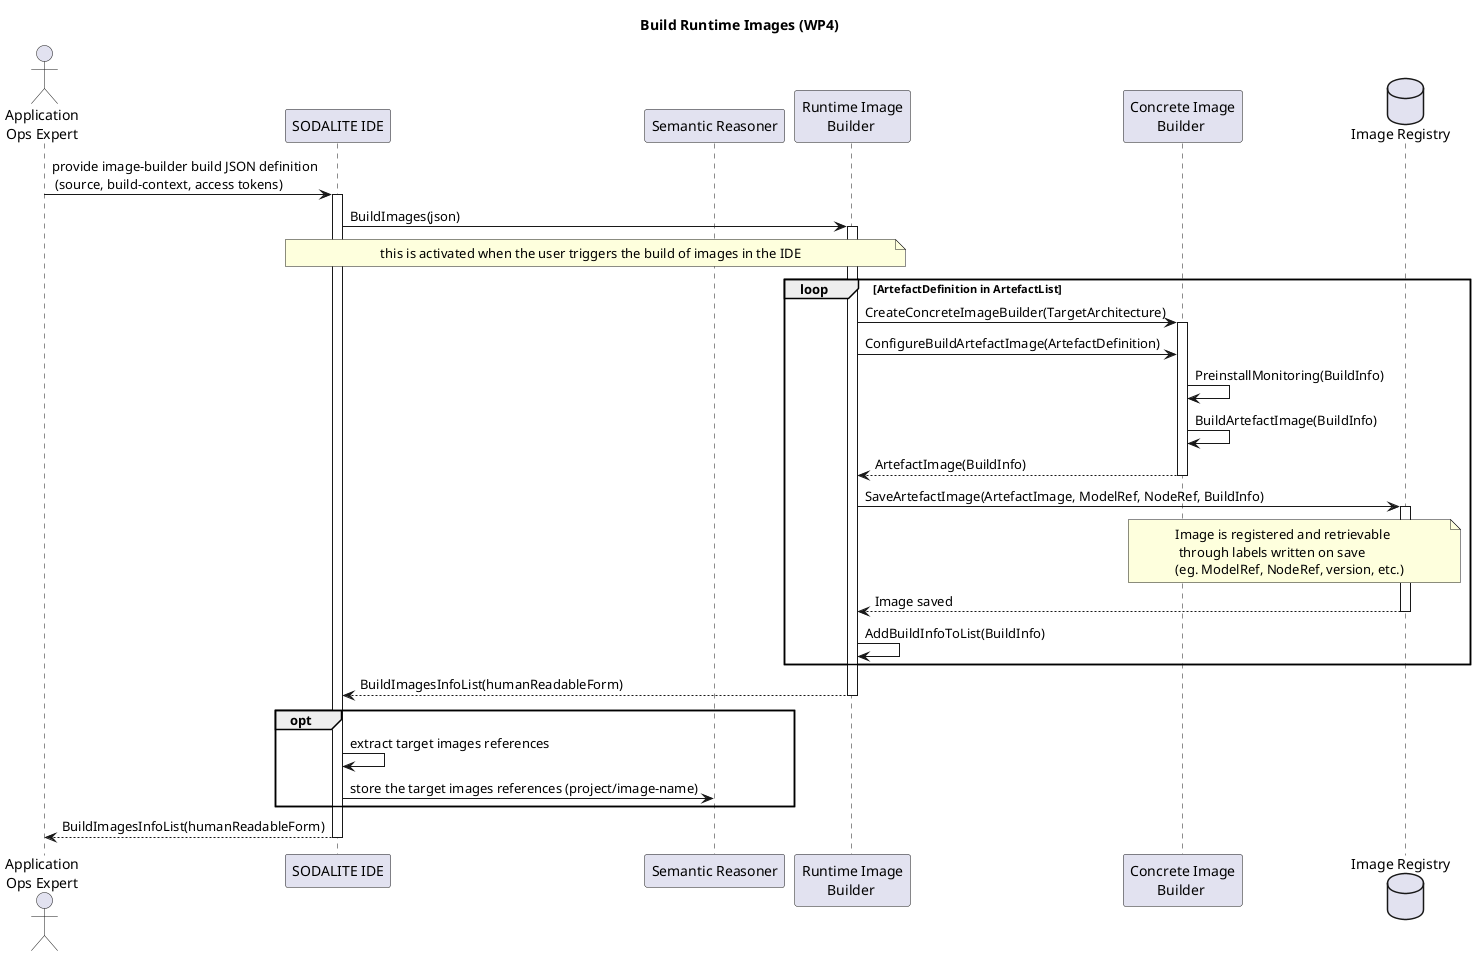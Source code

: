 @startuml

title Build Runtime Images (WP4)

'Define user actors
actor "Application\nOps Expert" as ops
participant "SODALITE IDE" as editor
participant "Semantic Reasoner" as reasoner
participant "Runtime Image\nBuilder " as SRIBC
participant "Concrete Image\nBuilder " as SCIBC
database "Image Registry " as SIIR

ops->editor: provide image-builder build JSON definition \n (source, build-context, access tokens)
activate editor
editor->SRIBC: BuildImages(json)

note over editor, SRIBC: this is activated when the user triggers the build of images in the IDE

activate SRIBC


loop ArtefactDefinition in ArtefactList
    SRIBC->SCIBC: CreateConcreteImageBuilder(TargetArchitecture)
    activate SCIBC
    SRIBC->SCIBC: ConfigureBuildArtefactImage(ArtefactDefinition)
    SCIBC->SCIBC: PreinstallMonitoring(BuildInfo)
    SCIBC->SCIBC: BuildArtefactImage(BuildInfo)
    SCIBC-->SRIBC: ArtefactImage(BuildInfo)
    deactivate SCIBC
    'Save the resulting IaC and recipes together with build time information (errors, warnings, information, improvement suggestions - all addressing the abstract model)
    SRIBC->SIIR: SaveArtefactImage(ArtefactImage, ModelRef, NodeRef, BuildInfo)
    activate SIIR
    note over SCIBC, SIIR: Image is registered and retrievable\n through labels written on save\n(eg. ModelRef, NodeRef, version, etc.)
    SIIR-->SRIBC: Image saved
    deactivate SIIR

    SRIBC->SRIBC: AddBuildInfoToList(BuildInfo)
end


'Return the reference to compile/build time information (errors, warnings, information, improvement suggestions - all addressing the abstract model)
SRIBC-->editor: BuildImagesInfoList(humanReadableForm)
deactivate SRIBC
opt
    editor->editor: extract target images references
    editor->reasoner: store the target images references (project/image-name)
end
editor-->ops: BuildImagesInfoList(humanReadableForm)
deactivate SRIBC
deactivate editor


@enduml
